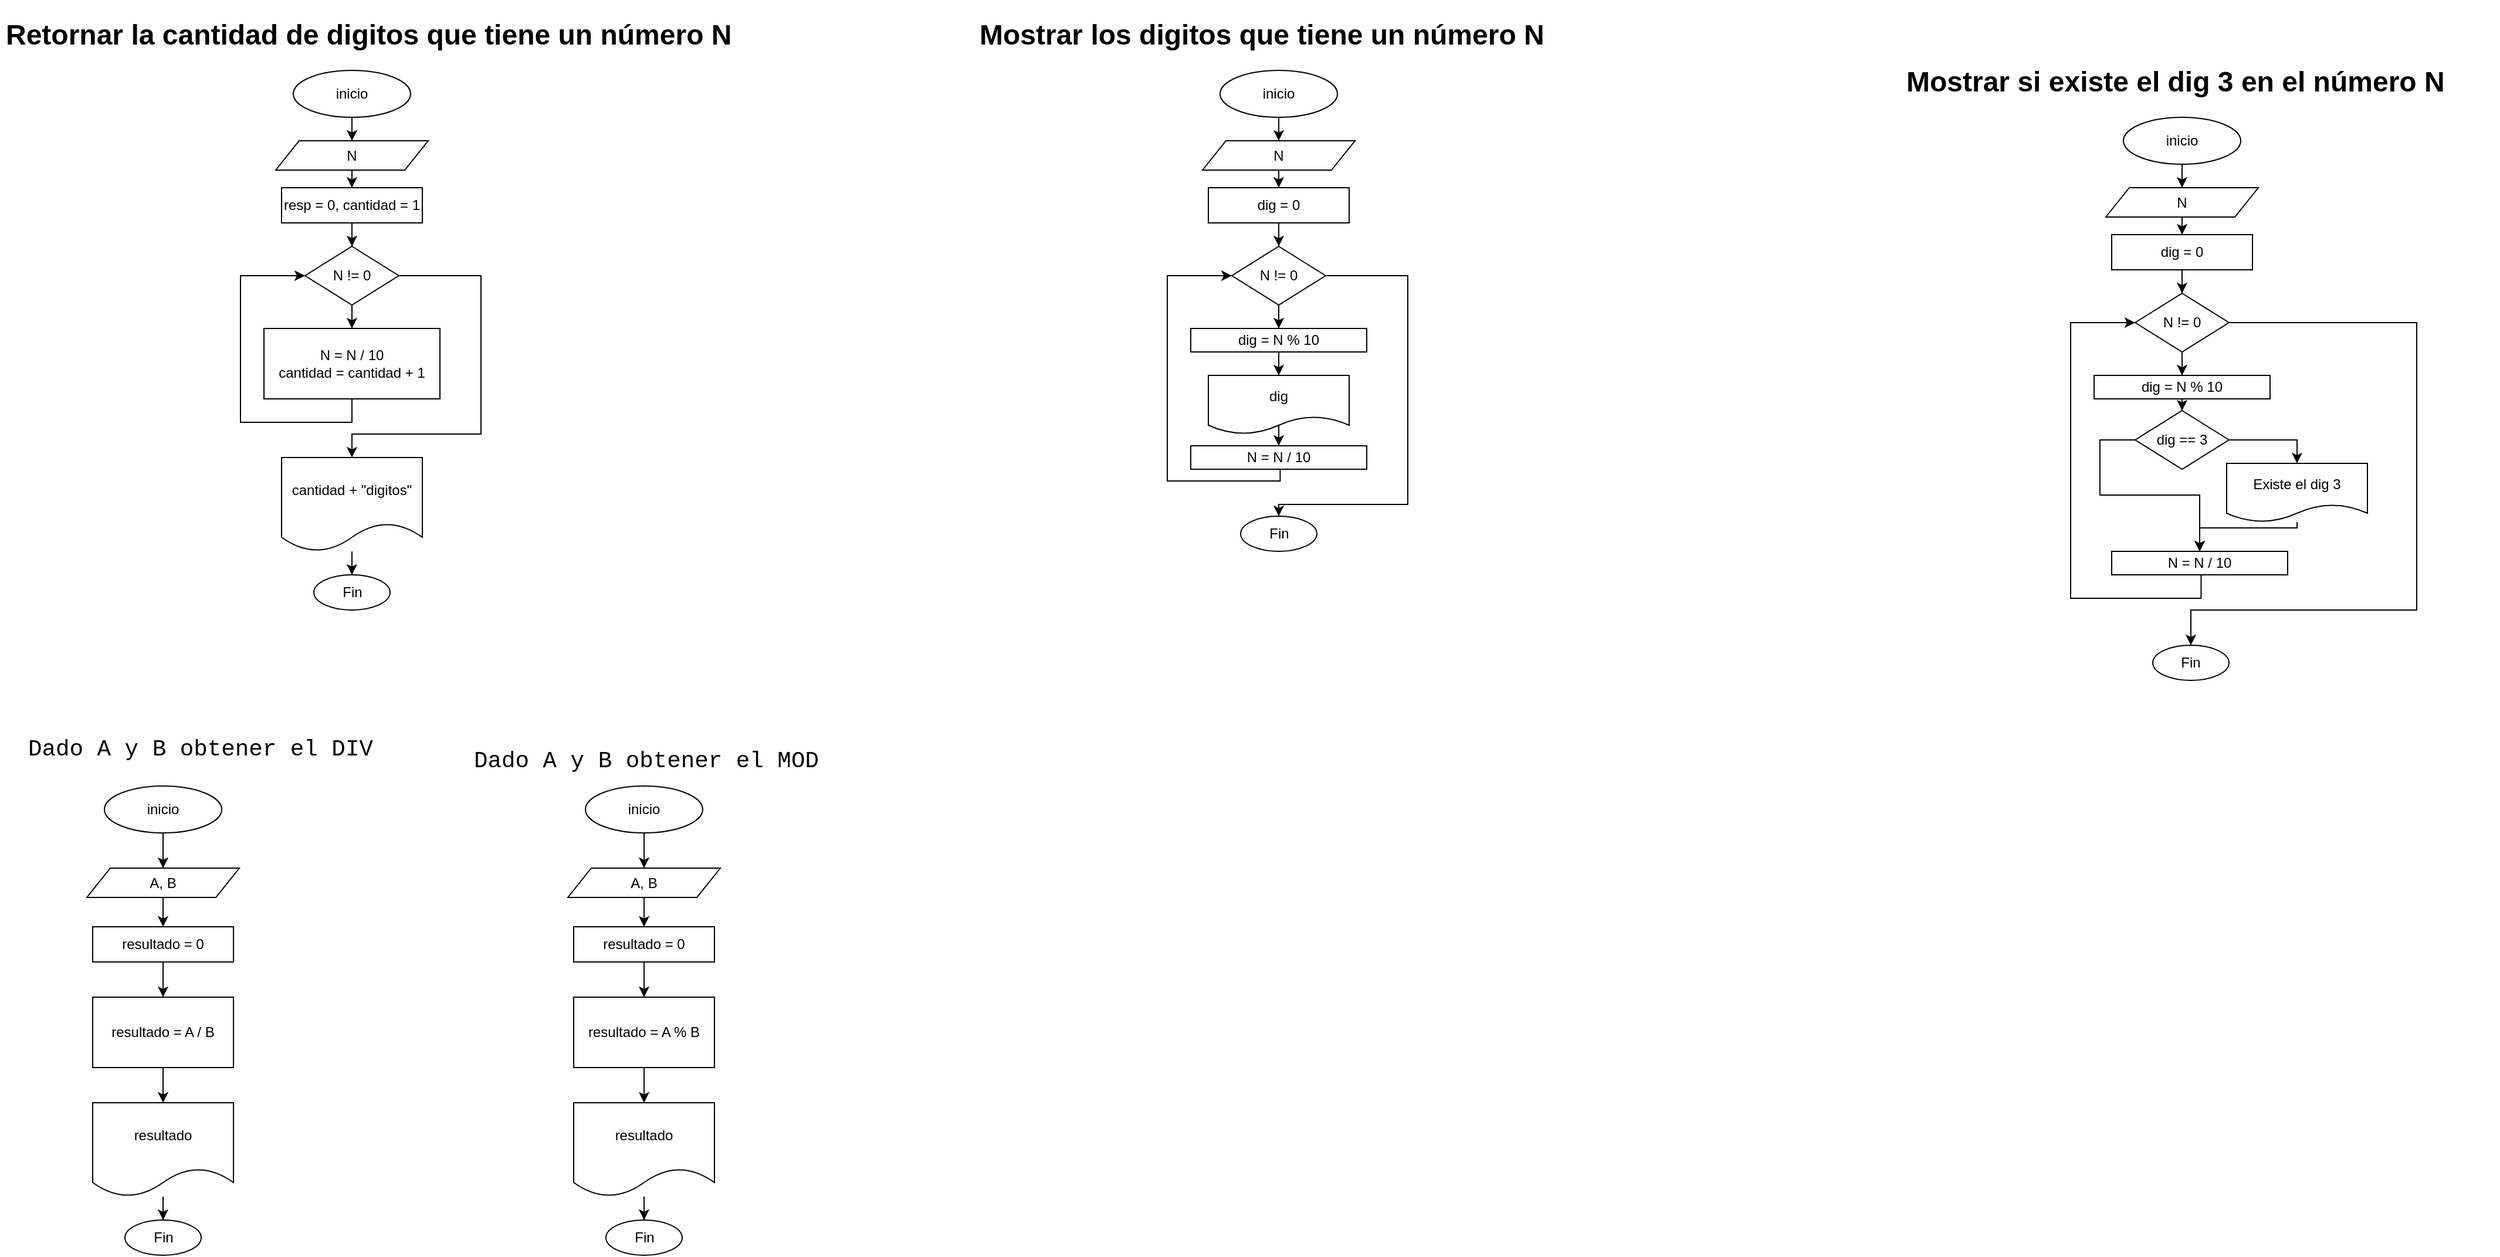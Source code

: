<mxfile version="21.2.8" type="device">
  <diagram id="C5RBs43oDa-KdzZeNtuy" name="Page-1">
    <mxGraphModel dx="741" dy="507" grid="1" gridSize="10" guides="1" tooltips="1" connect="1" arrows="1" fold="1" page="1" pageScale="1" pageWidth="827" pageHeight="1169" math="0" shadow="0">
      <root>
        <mxCell id="WIyWlLk6GJQsqaUBKTNV-0" />
        <mxCell id="WIyWlLk6GJQsqaUBKTNV-1" parent="WIyWlLk6GJQsqaUBKTNV-0" />
        <mxCell id="mmg1BIXBUhttBEBEEIAe-1" value="&lt;h1&gt;Retornar la cantidad de digitos que tiene un número N&lt;/h1&gt;" style="text;html=1;strokeColor=none;fillColor=none;spacing=5;spacingTop=-20;whiteSpace=wrap;overflow=hidden;rounded=0;" vertex="1" parent="WIyWlLk6GJQsqaUBKTNV-1">
          <mxGeometry x="50" y="30" width="650" height="50" as="geometry" />
        </mxCell>
        <mxCell id="mmg1BIXBUhttBEBEEIAe-2" value="&lt;h1&gt;&lt;div style=&quot;background-color: rgb(255, 255, 255); font-family: Consolas, &amp;quot;Courier New&amp;quot;, monospace; font-weight: normal; font-size: 19.6px; line-height: 26px;&quot;&gt;Dado A y B obtener el DIV&lt;/div&gt;&lt;/h1&gt;" style="text;html=1;strokeColor=none;fillColor=none;spacing=5;spacingTop=-20;whiteSpace=wrap;overflow=hidden;rounded=0;" vertex="1" parent="WIyWlLk6GJQsqaUBKTNV-1">
          <mxGeometry x="69" y="640" width="310" height="40" as="geometry" />
        </mxCell>
        <mxCell id="mmg1BIXBUhttBEBEEIAe-3" value="&lt;h1&gt;&lt;div style=&quot;background-color: rgb(255, 255, 255); font-family: Consolas, &amp;quot;Courier New&amp;quot;, monospace; font-weight: normal; font-size: 19.6px; line-height: 26px;&quot;&gt;Dado A y B obtener el MOD&lt;/div&gt;&lt;/h1&gt;" style="text;html=1;strokeColor=none;fillColor=none;spacing=5;spacingTop=-20;whiteSpace=wrap;overflow=hidden;rounded=0;" vertex="1" parent="WIyWlLk6GJQsqaUBKTNV-1">
          <mxGeometry x="449" y="650" width="310" height="40" as="geometry" />
        </mxCell>
        <mxCell id="mmg1BIXBUhttBEBEEIAe-9" style="edgeStyle=orthogonalEdgeStyle;rounded=0;orthogonalLoop=1;jettySize=auto;html=1;entryX=0.5;entryY=0;entryDx=0;entryDy=0;" edge="1" parent="WIyWlLk6GJQsqaUBKTNV-1" source="mmg1BIXBUhttBEBEEIAe-4" target="mmg1BIXBUhttBEBEEIAe-6">
          <mxGeometry relative="1" as="geometry" />
        </mxCell>
        <mxCell id="mmg1BIXBUhttBEBEEIAe-4" value="inicio" style="ellipse;whiteSpace=wrap;html=1;" vertex="1" parent="WIyWlLk6GJQsqaUBKTNV-1">
          <mxGeometry x="139" y="690" width="100" height="40" as="geometry" />
        </mxCell>
        <mxCell id="mmg1BIXBUhttBEBEEIAe-10" style="edgeStyle=orthogonalEdgeStyle;rounded=0;orthogonalLoop=1;jettySize=auto;html=1;" edge="1" parent="WIyWlLk6GJQsqaUBKTNV-1" source="mmg1BIXBUhttBEBEEIAe-5" target="mmg1BIXBUhttBEBEEIAe-7">
          <mxGeometry relative="1" as="geometry" />
        </mxCell>
        <mxCell id="mmg1BIXBUhttBEBEEIAe-5" value="inicio" style="ellipse;whiteSpace=wrap;html=1;" vertex="1" parent="WIyWlLk6GJQsqaUBKTNV-1">
          <mxGeometry x="549" y="690" width="100" height="40" as="geometry" />
        </mxCell>
        <mxCell id="mmg1BIXBUhttBEBEEIAe-14" style="edgeStyle=orthogonalEdgeStyle;rounded=0;orthogonalLoop=1;jettySize=auto;html=1;" edge="1" parent="WIyWlLk6GJQsqaUBKTNV-1" source="mmg1BIXBUhttBEBEEIAe-6" target="mmg1BIXBUhttBEBEEIAe-11">
          <mxGeometry relative="1" as="geometry" />
        </mxCell>
        <mxCell id="mmg1BIXBUhttBEBEEIAe-6" value="A, B" style="shape=parallelogram;perimeter=parallelogramPerimeter;whiteSpace=wrap;html=1;fixedSize=1;" vertex="1" parent="WIyWlLk6GJQsqaUBKTNV-1">
          <mxGeometry x="124" y="760" width="130" height="25" as="geometry" />
        </mxCell>
        <mxCell id="mmg1BIXBUhttBEBEEIAe-20" style="edgeStyle=orthogonalEdgeStyle;rounded=0;orthogonalLoop=1;jettySize=auto;html=1;" edge="1" parent="WIyWlLk6GJQsqaUBKTNV-1" source="mmg1BIXBUhttBEBEEIAe-7" target="mmg1BIXBUhttBEBEEIAe-12">
          <mxGeometry relative="1" as="geometry" />
        </mxCell>
        <mxCell id="mmg1BIXBUhttBEBEEIAe-7" value="A, B" style="shape=parallelogram;perimeter=parallelogramPerimeter;whiteSpace=wrap;html=1;fixedSize=1;" vertex="1" parent="WIyWlLk6GJQsqaUBKTNV-1">
          <mxGeometry x="534" y="760" width="130" height="25" as="geometry" />
        </mxCell>
        <mxCell id="mmg1BIXBUhttBEBEEIAe-15" style="edgeStyle=orthogonalEdgeStyle;rounded=0;orthogonalLoop=1;jettySize=auto;html=1;entryX=0.5;entryY=0;entryDx=0;entryDy=0;" edge="1" parent="WIyWlLk6GJQsqaUBKTNV-1" source="mmg1BIXBUhttBEBEEIAe-11" target="mmg1BIXBUhttBEBEEIAe-13">
          <mxGeometry relative="1" as="geometry" />
        </mxCell>
        <mxCell id="mmg1BIXBUhttBEBEEIAe-11" value="resultado = 0" style="rounded=0;whiteSpace=wrap;html=1;" vertex="1" parent="WIyWlLk6GJQsqaUBKTNV-1">
          <mxGeometry x="129" y="810" width="120" height="30" as="geometry" />
        </mxCell>
        <mxCell id="mmg1BIXBUhttBEBEEIAe-22" style="edgeStyle=orthogonalEdgeStyle;rounded=0;orthogonalLoop=1;jettySize=auto;html=1;entryX=0.5;entryY=0;entryDx=0;entryDy=0;" edge="1" parent="WIyWlLk6GJQsqaUBKTNV-1" source="mmg1BIXBUhttBEBEEIAe-12" target="mmg1BIXBUhttBEBEEIAe-18">
          <mxGeometry relative="1" as="geometry" />
        </mxCell>
        <mxCell id="mmg1BIXBUhttBEBEEIAe-12" value="resultado = 0" style="rounded=0;whiteSpace=wrap;html=1;" vertex="1" parent="WIyWlLk6GJQsqaUBKTNV-1">
          <mxGeometry x="539" y="810" width="120" height="30" as="geometry" />
        </mxCell>
        <mxCell id="mmg1BIXBUhttBEBEEIAe-17" style="edgeStyle=orthogonalEdgeStyle;rounded=0;orthogonalLoop=1;jettySize=auto;html=1;entryX=0.5;entryY=0;entryDx=0;entryDy=0;" edge="1" parent="WIyWlLk6GJQsqaUBKTNV-1" source="mmg1BIXBUhttBEBEEIAe-13" target="mmg1BIXBUhttBEBEEIAe-16">
          <mxGeometry relative="1" as="geometry" />
        </mxCell>
        <mxCell id="mmg1BIXBUhttBEBEEIAe-13" value="resultado = A / B" style="rounded=0;whiteSpace=wrap;html=1;" vertex="1" parent="WIyWlLk6GJQsqaUBKTNV-1">
          <mxGeometry x="129" y="870" width="120" height="60" as="geometry" />
        </mxCell>
        <mxCell id="mmg1BIXBUhttBEBEEIAe-25" style="edgeStyle=orthogonalEdgeStyle;rounded=0;orthogonalLoop=1;jettySize=auto;html=1;" edge="1" parent="WIyWlLk6GJQsqaUBKTNV-1" source="mmg1BIXBUhttBEBEEIAe-16" target="mmg1BIXBUhttBEBEEIAe-23">
          <mxGeometry relative="1" as="geometry" />
        </mxCell>
        <mxCell id="mmg1BIXBUhttBEBEEIAe-16" value="resultado" style="shape=document;whiteSpace=wrap;html=1;boundedLbl=1;" vertex="1" parent="WIyWlLk6GJQsqaUBKTNV-1">
          <mxGeometry x="129" y="960" width="120" height="80" as="geometry" />
        </mxCell>
        <mxCell id="mmg1BIXBUhttBEBEEIAe-21" style="edgeStyle=orthogonalEdgeStyle;rounded=0;orthogonalLoop=1;jettySize=auto;html=1;entryX=0.5;entryY=0;entryDx=0;entryDy=0;" edge="1" parent="WIyWlLk6GJQsqaUBKTNV-1" source="mmg1BIXBUhttBEBEEIAe-18" target="mmg1BIXBUhttBEBEEIAe-19">
          <mxGeometry relative="1" as="geometry" />
        </mxCell>
        <mxCell id="mmg1BIXBUhttBEBEEIAe-18" value="resultado = A % B" style="rounded=0;whiteSpace=wrap;html=1;" vertex="1" parent="WIyWlLk6GJQsqaUBKTNV-1">
          <mxGeometry x="539" y="870" width="120" height="60" as="geometry" />
        </mxCell>
        <mxCell id="mmg1BIXBUhttBEBEEIAe-26" style="edgeStyle=orthogonalEdgeStyle;rounded=0;orthogonalLoop=1;jettySize=auto;html=1;" edge="1" parent="WIyWlLk6GJQsqaUBKTNV-1" source="mmg1BIXBUhttBEBEEIAe-19" target="mmg1BIXBUhttBEBEEIAe-24">
          <mxGeometry relative="1" as="geometry" />
        </mxCell>
        <mxCell id="mmg1BIXBUhttBEBEEIAe-19" value="resultado" style="shape=document;whiteSpace=wrap;html=1;boundedLbl=1;" vertex="1" parent="WIyWlLk6GJQsqaUBKTNV-1">
          <mxGeometry x="539" y="960" width="120" height="80" as="geometry" />
        </mxCell>
        <mxCell id="mmg1BIXBUhttBEBEEIAe-23" value="Fin" style="ellipse;whiteSpace=wrap;html=1;" vertex="1" parent="WIyWlLk6GJQsqaUBKTNV-1">
          <mxGeometry x="156.5" y="1060" width="65" height="30" as="geometry" />
        </mxCell>
        <mxCell id="mmg1BIXBUhttBEBEEIAe-24" value="Fin" style="ellipse;whiteSpace=wrap;html=1;" vertex="1" parent="WIyWlLk6GJQsqaUBKTNV-1">
          <mxGeometry x="566.5" y="1060" width="65" height="30" as="geometry" />
        </mxCell>
        <mxCell id="mmg1BIXBUhttBEBEEIAe-31" style="edgeStyle=orthogonalEdgeStyle;rounded=0;orthogonalLoop=1;jettySize=auto;html=1;entryX=0.5;entryY=0;entryDx=0;entryDy=0;" edge="1" parent="WIyWlLk6GJQsqaUBKTNV-1" source="mmg1BIXBUhttBEBEEIAe-28" target="mmg1BIXBUhttBEBEEIAe-29">
          <mxGeometry relative="1" as="geometry" />
        </mxCell>
        <mxCell id="mmg1BIXBUhttBEBEEIAe-28" value="inicio" style="ellipse;whiteSpace=wrap;html=1;" vertex="1" parent="WIyWlLk6GJQsqaUBKTNV-1">
          <mxGeometry x="300" y="80" width="100" height="40" as="geometry" />
        </mxCell>
        <mxCell id="mmg1BIXBUhttBEBEEIAe-32" style="edgeStyle=orthogonalEdgeStyle;rounded=0;orthogonalLoop=1;jettySize=auto;html=1;entryX=0.5;entryY=0;entryDx=0;entryDy=0;" edge="1" parent="WIyWlLk6GJQsqaUBKTNV-1" source="mmg1BIXBUhttBEBEEIAe-29" target="mmg1BIXBUhttBEBEEIAe-30">
          <mxGeometry relative="1" as="geometry" />
        </mxCell>
        <mxCell id="mmg1BIXBUhttBEBEEIAe-29" value="N" style="shape=parallelogram;perimeter=parallelogramPerimeter;whiteSpace=wrap;html=1;fixedSize=1;" vertex="1" parent="WIyWlLk6GJQsqaUBKTNV-1">
          <mxGeometry x="285" y="140" width="130" height="25" as="geometry" />
        </mxCell>
        <mxCell id="mmg1BIXBUhttBEBEEIAe-34" style="edgeStyle=orthogonalEdgeStyle;rounded=0;orthogonalLoop=1;jettySize=auto;html=1;entryX=0.5;entryY=0;entryDx=0;entryDy=0;" edge="1" parent="WIyWlLk6GJQsqaUBKTNV-1" source="mmg1BIXBUhttBEBEEIAe-30" target="mmg1BIXBUhttBEBEEIAe-33">
          <mxGeometry relative="1" as="geometry" />
        </mxCell>
        <mxCell id="mmg1BIXBUhttBEBEEIAe-30" value="resp = 0, cantidad = 1" style="rounded=0;whiteSpace=wrap;html=1;" vertex="1" parent="WIyWlLk6GJQsqaUBKTNV-1">
          <mxGeometry x="290" y="180" width="120" height="30" as="geometry" />
        </mxCell>
        <mxCell id="mmg1BIXBUhttBEBEEIAe-36" style="edgeStyle=orthogonalEdgeStyle;rounded=0;orthogonalLoop=1;jettySize=auto;html=1;entryX=0.5;entryY=0;entryDx=0;entryDy=0;" edge="1" parent="WIyWlLk6GJQsqaUBKTNV-1" source="mmg1BIXBUhttBEBEEIAe-33" target="mmg1BIXBUhttBEBEEIAe-35">
          <mxGeometry relative="1" as="geometry" />
        </mxCell>
        <mxCell id="mmg1BIXBUhttBEBEEIAe-38" style="edgeStyle=orthogonalEdgeStyle;rounded=0;orthogonalLoop=1;jettySize=auto;html=1;entryX=0.5;entryY=0;entryDx=0;entryDy=0;" edge="1" parent="WIyWlLk6GJQsqaUBKTNV-1" source="mmg1BIXBUhttBEBEEIAe-33" target="mmg1BIXBUhttBEBEEIAe-39">
          <mxGeometry relative="1" as="geometry">
            <mxPoint x="350" y="420" as="targetPoint" />
            <Array as="points">
              <mxPoint x="460" y="255" />
              <mxPoint x="460" y="390" />
              <mxPoint x="350" y="390" />
            </Array>
          </mxGeometry>
        </mxCell>
        <mxCell id="mmg1BIXBUhttBEBEEIAe-33" value="N != 0" style="rhombus;whiteSpace=wrap;html=1;" vertex="1" parent="WIyWlLk6GJQsqaUBKTNV-1">
          <mxGeometry x="310" y="230" width="80" height="50" as="geometry" />
        </mxCell>
        <mxCell id="mmg1BIXBUhttBEBEEIAe-37" style="edgeStyle=orthogonalEdgeStyle;rounded=0;orthogonalLoop=1;jettySize=auto;html=1;entryX=0;entryY=0.5;entryDx=0;entryDy=0;" edge="1" parent="WIyWlLk6GJQsqaUBKTNV-1" source="mmg1BIXBUhttBEBEEIAe-35" target="mmg1BIXBUhttBEBEEIAe-33">
          <mxGeometry relative="1" as="geometry">
            <Array as="points">
              <mxPoint x="350" y="380" />
              <mxPoint x="255" y="380" />
              <mxPoint x="255" y="255" />
            </Array>
          </mxGeometry>
        </mxCell>
        <mxCell id="mmg1BIXBUhttBEBEEIAe-35" value="N = N / 10&lt;br&gt;cantidad = cantidad + 1" style="rounded=0;whiteSpace=wrap;html=1;" vertex="1" parent="WIyWlLk6GJQsqaUBKTNV-1">
          <mxGeometry x="275" y="300" width="150" height="60" as="geometry" />
        </mxCell>
        <mxCell id="mmg1BIXBUhttBEBEEIAe-41" style="edgeStyle=orthogonalEdgeStyle;rounded=0;orthogonalLoop=1;jettySize=auto;html=1;" edge="1" parent="WIyWlLk6GJQsqaUBKTNV-1" source="mmg1BIXBUhttBEBEEIAe-39" target="mmg1BIXBUhttBEBEEIAe-40">
          <mxGeometry relative="1" as="geometry" />
        </mxCell>
        <mxCell id="mmg1BIXBUhttBEBEEIAe-39" value="cantidad + &quot;digitos&quot;" style="shape=document;whiteSpace=wrap;html=1;boundedLbl=1;" vertex="1" parent="WIyWlLk6GJQsqaUBKTNV-1">
          <mxGeometry x="290" y="410" width="120" height="80" as="geometry" />
        </mxCell>
        <mxCell id="mmg1BIXBUhttBEBEEIAe-40" value="Fin" style="ellipse;whiteSpace=wrap;html=1;" vertex="1" parent="WIyWlLk6GJQsqaUBKTNV-1">
          <mxGeometry x="317.5" y="510" width="65" height="30" as="geometry" />
        </mxCell>
        <mxCell id="mmg1BIXBUhttBEBEEIAe-42" value="&lt;h1&gt;Mostrar los digitos que tiene un número N&lt;/h1&gt;" style="text;html=1;strokeColor=none;fillColor=none;spacing=5;spacingTop=-20;whiteSpace=wrap;overflow=hidden;rounded=0;" vertex="1" parent="WIyWlLk6GJQsqaUBKTNV-1">
          <mxGeometry x="880" y="30" width="510" height="50" as="geometry" />
        </mxCell>
        <mxCell id="mmg1BIXBUhttBEBEEIAe-43" style="edgeStyle=orthogonalEdgeStyle;rounded=0;orthogonalLoop=1;jettySize=auto;html=1;entryX=0.5;entryY=0;entryDx=0;entryDy=0;" edge="1" parent="WIyWlLk6GJQsqaUBKTNV-1" source="mmg1BIXBUhttBEBEEIAe-44" target="mmg1BIXBUhttBEBEEIAe-46">
          <mxGeometry relative="1" as="geometry" />
        </mxCell>
        <mxCell id="mmg1BIXBUhttBEBEEIAe-44" value="inicio" style="ellipse;whiteSpace=wrap;html=1;" vertex="1" parent="WIyWlLk6GJQsqaUBKTNV-1">
          <mxGeometry x="1090" y="80" width="100" height="40" as="geometry" />
        </mxCell>
        <mxCell id="mmg1BIXBUhttBEBEEIAe-45" style="edgeStyle=orthogonalEdgeStyle;rounded=0;orthogonalLoop=1;jettySize=auto;html=1;entryX=0.5;entryY=0;entryDx=0;entryDy=0;" edge="1" parent="WIyWlLk6GJQsqaUBKTNV-1" source="mmg1BIXBUhttBEBEEIAe-46" target="mmg1BIXBUhttBEBEEIAe-48">
          <mxGeometry relative="1" as="geometry" />
        </mxCell>
        <mxCell id="mmg1BIXBUhttBEBEEIAe-46" value="N" style="shape=parallelogram;perimeter=parallelogramPerimeter;whiteSpace=wrap;html=1;fixedSize=1;" vertex="1" parent="WIyWlLk6GJQsqaUBKTNV-1">
          <mxGeometry x="1075" y="140" width="130" height="25" as="geometry" />
        </mxCell>
        <mxCell id="mmg1BIXBUhttBEBEEIAe-47" style="edgeStyle=orthogonalEdgeStyle;rounded=0;orthogonalLoop=1;jettySize=auto;html=1;entryX=0.5;entryY=0;entryDx=0;entryDy=0;" edge="1" parent="WIyWlLk6GJQsqaUBKTNV-1" source="mmg1BIXBUhttBEBEEIAe-48" target="mmg1BIXBUhttBEBEEIAe-51">
          <mxGeometry relative="1" as="geometry" />
        </mxCell>
        <mxCell id="mmg1BIXBUhttBEBEEIAe-48" value="dig = 0" style="rounded=0;whiteSpace=wrap;html=1;" vertex="1" parent="WIyWlLk6GJQsqaUBKTNV-1">
          <mxGeometry x="1080" y="180" width="120" height="30" as="geometry" />
        </mxCell>
        <mxCell id="mmg1BIXBUhttBEBEEIAe-49" style="edgeStyle=orthogonalEdgeStyle;rounded=0;orthogonalLoop=1;jettySize=auto;html=1;entryX=0.5;entryY=0;entryDx=0;entryDy=0;" edge="1" parent="WIyWlLk6GJQsqaUBKTNV-1" source="mmg1BIXBUhttBEBEEIAe-51" target="mmg1BIXBUhttBEBEEIAe-53">
          <mxGeometry relative="1" as="geometry" />
        </mxCell>
        <mxCell id="mmg1BIXBUhttBEBEEIAe-50" style="edgeStyle=orthogonalEdgeStyle;rounded=0;orthogonalLoop=1;jettySize=auto;html=1;entryX=0.5;entryY=0;entryDx=0;entryDy=0;exitX=1;exitY=0.5;exitDx=0;exitDy=0;" edge="1" parent="WIyWlLk6GJQsqaUBKTNV-1" source="mmg1BIXBUhttBEBEEIAe-51" target="mmg1BIXBUhttBEBEEIAe-56">
          <mxGeometry relative="1" as="geometry">
            <mxPoint x="1140" y="420" as="targetPoint" />
            <Array as="points">
              <mxPoint x="1250" y="255" />
              <mxPoint x="1250" y="450" />
              <mxPoint x="1140" y="450" />
              <mxPoint x="1140" y="460" />
            </Array>
          </mxGeometry>
        </mxCell>
        <mxCell id="mmg1BIXBUhttBEBEEIAe-51" value="N != 0" style="rhombus;whiteSpace=wrap;html=1;" vertex="1" parent="WIyWlLk6GJQsqaUBKTNV-1">
          <mxGeometry x="1100" y="230" width="80" height="50" as="geometry" />
        </mxCell>
        <mxCell id="mmg1BIXBUhttBEBEEIAe-52" style="edgeStyle=orthogonalEdgeStyle;rounded=0;orthogonalLoop=1;jettySize=auto;html=1;entryX=0;entryY=0.5;entryDx=0;entryDy=0;exitX=0.508;exitY=0.835;exitDx=0;exitDy=0;exitPerimeter=0;" edge="1" parent="WIyWlLk6GJQsqaUBKTNV-1" source="mmg1BIXBUhttBEBEEIAe-59" target="mmg1BIXBUhttBEBEEIAe-51">
          <mxGeometry relative="1" as="geometry">
            <Array as="points">
              <mxPoint x="1141" y="430" />
              <mxPoint x="1045" y="430" />
              <mxPoint x="1045" y="255" />
            </Array>
          </mxGeometry>
        </mxCell>
        <mxCell id="mmg1BIXBUhttBEBEEIAe-58" style="edgeStyle=orthogonalEdgeStyle;rounded=0;orthogonalLoop=1;jettySize=auto;html=1;entryX=0.5;entryY=0;entryDx=0;entryDy=0;" edge="1" parent="WIyWlLk6GJQsqaUBKTNV-1" source="mmg1BIXBUhttBEBEEIAe-53" target="mmg1BIXBUhttBEBEEIAe-55">
          <mxGeometry relative="1" as="geometry" />
        </mxCell>
        <mxCell id="mmg1BIXBUhttBEBEEIAe-53" value="dig = N % 10" style="rounded=0;whiteSpace=wrap;html=1;" vertex="1" parent="WIyWlLk6GJQsqaUBKTNV-1">
          <mxGeometry x="1065" y="300" width="150" height="20" as="geometry" />
        </mxCell>
        <mxCell id="mmg1BIXBUhttBEBEEIAe-56" value="Fin" style="ellipse;whiteSpace=wrap;html=1;" vertex="1" parent="WIyWlLk6GJQsqaUBKTNV-1">
          <mxGeometry x="1107.5" y="460" width="65" height="30" as="geometry" />
        </mxCell>
        <mxCell id="mmg1BIXBUhttBEBEEIAe-61" style="edgeStyle=orthogonalEdgeStyle;rounded=0;orthogonalLoop=1;jettySize=auto;html=1;" edge="1" parent="WIyWlLk6GJQsqaUBKTNV-1" source="mmg1BIXBUhttBEBEEIAe-55" target="mmg1BIXBUhttBEBEEIAe-59">
          <mxGeometry relative="1" as="geometry" />
        </mxCell>
        <mxCell id="mmg1BIXBUhttBEBEEIAe-55" value="dig" style="shape=document;whiteSpace=wrap;html=1;boundedLbl=1;" vertex="1" parent="WIyWlLk6GJQsqaUBKTNV-1">
          <mxGeometry x="1080" y="340" width="120" height="50" as="geometry" />
        </mxCell>
        <mxCell id="mmg1BIXBUhttBEBEEIAe-59" value="N = N / 10" style="rounded=0;whiteSpace=wrap;html=1;" vertex="1" parent="WIyWlLk6GJQsqaUBKTNV-1">
          <mxGeometry x="1065" y="400" width="150" height="20" as="geometry" />
        </mxCell>
        <mxCell id="mmg1BIXBUhttBEBEEIAe-62" value="&lt;h1&gt;Mostrar si existe el dig 3 en el número N&lt;/h1&gt;" style="text;html=1;strokeColor=none;fillColor=none;spacing=5;spacingTop=-20;whiteSpace=wrap;overflow=hidden;rounded=0;" vertex="1" parent="WIyWlLk6GJQsqaUBKTNV-1">
          <mxGeometry x="1670" y="70" width="510" height="50" as="geometry" />
        </mxCell>
        <mxCell id="mmg1BIXBUhttBEBEEIAe-63" style="edgeStyle=orthogonalEdgeStyle;rounded=0;orthogonalLoop=1;jettySize=auto;html=1;entryX=0.5;entryY=0;entryDx=0;entryDy=0;" edge="1" parent="WIyWlLk6GJQsqaUBKTNV-1" source="mmg1BIXBUhttBEBEEIAe-64" target="mmg1BIXBUhttBEBEEIAe-66">
          <mxGeometry relative="1" as="geometry" />
        </mxCell>
        <mxCell id="mmg1BIXBUhttBEBEEIAe-64" value="inicio" style="ellipse;whiteSpace=wrap;html=1;" vertex="1" parent="WIyWlLk6GJQsqaUBKTNV-1">
          <mxGeometry x="1860" y="120" width="100" height="40" as="geometry" />
        </mxCell>
        <mxCell id="mmg1BIXBUhttBEBEEIAe-65" style="edgeStyle=orthogonalEdgeStyle;rounded=0;orthogonalLoop=1;jettySize=auto;html=1;entryX=0.5;entryY=0;entryDx=0;entryDy=0;" edge="1" parent="WIyWlLk6GJQsqaUBKTNV-1" source="mmg1BIXBUhttBEBEEIAe-66" target="mmg1BIXBUhttBEBEEIAe-68">
          <mxGeometry relative="1" as="geometry" />
        </mxCell>
        <mxCell id="mmg1BIXBUhttBEBEEIAe-66" value="N" style="shape=parallelogram;perimeter=parallelogramPerimeter;whiteSpace=wrap;html=1;fixedSize=1;" vertex="1" parent="WIyWlLk6GJQsqaUBKTNV-1">
          <mxGeometry x="1845" y="180" width="130" height="25" as="geometry" />
        </mxCell>
        <mxCell id="mmg1BIXBUhttBEBEEIAe-67" style="edgeStyle=orthogonalEdgeStyle;rounded=0;orthogonalLoop=1;jettySize=auto;html=1;entryX=0.5;entryY=0;entryDx=0;entryDy=0;" edge="1" parent="WIyWlLk6GJQsqaUBKTNV-1" source="mmg1BIXBUhttBEBEEIAe-68" target="mmg1BIXBUhttBEBEEIAe-71">
          <mxGeometry relative="1" as="geometry" />
        </mxCell>
        <mxCell id="mmg1BIXBUhttBEBEEIAe-68" value="dig = 0" style="rounded=0;whiteSpace=wrap;html=1;" vertex="1" parent="WIyWlLk6GJQsqaUBKTNV-1">
          <mxGeometry x="1850" y="220" width="120" height="30" as="geometry" />
        </mxCell>
        <mxCell id="mmg1BIXBUhttBEBEEIAe-69" style="edgeStyle=orthogonalEdgeStyle;rounded=0;orthogonalLoop=1;jettySize=auto;html=1;entryX=0.5;entryY=0;entryDx=0;entryDy=0;" edge="1" parent="WIyWlLk6GJQsqaUBKTNV-1" source="mmg1BIXBUhttBEBEEIAe-71" target="mmg1BIXBUhttBEBEEIAe-74">
          <mxGeometry relative="1" as="geometry" />
        </mxCell>
        <mxCell id="mmg1BIXBUhttBEBEEIAe-70" style="edgeStyle=orthogonalEdgeStyle;rounded=0;orthogonalLoop=1;jettySize=auto;html=1;entryX=0.5;entryY=0;entryDx=0;entryDy=0;exitX=1;exitY=0.5;exitDx=0;exitDy=0;" edge="1" parent="WIyWlLk6GJQsqaUBKTNV-1" source="mmg1BIXBUhttBEBEEIAe-71" target="mmg1BIXBUhttBEBEEIAe-75">
          <mxGeometry relative="1" as="geometry">
            <mxPoint x="1910" y="460" as="targetPoint" />
            <Array as="points">
              <mxPoint x="2110" y="295" />
              <mxPoint x="2110" y="540" />
              <mxPoint x="1918" y="540" />
            </Array>
          </mxGeometry>
        </mxCell>
        <mxCell id="mmg1BIXBUhttBEBEEIAe-71" value="N != 0" style="rhombus;whiteSpace=wrap;html=1;" vertex="1" parent="WIyWlLk6GJQsqaUBKTNV-1">
          <mxGeometry x="1870" y="270" width="80" height="50" as="geometry" />
        </mxCell>
        <mxCell id="mmg1BIXBUhttBEBEEIAe-72" style="edgeStyle=orthogonalEdgeStyle;rounded=0;orthogonalLoop=1;jettySize=auto;html=1;entryX=0;entryY=0.5;entryDx=0;entryDy=0;exitX=0.508;exitY=0.835;exitDx=0;exitDy=0;exitPerimeter=0;" edge="1" parent="WIyWlLk6GJQsqaUBKTNV-1" source="mmg1BIXBUhttBEBEEIAe-78" target="mmg1BIXBUhttBEBEEIAe-71">
          <mxGeometry relative="1" as="geometry">
            <Array as="points">
              <mxPoint x="1926" y="530" />
              <mxPoint x="1815" y="530" />
              <mxPoint x="1815" y="295" />
            </Array>
          </mxGeometry>
        </mxCell>
        <mxCell id="mmg1BIXBUhttBEBEEIAe-83" style="edgeStyle=orthogonalEdgeStyle;rounded=0;orthogonalLoop=1;jettySize=auto;html=1;" edge="1" parent="WIyWlLk6GJQsqaUBKTNV-1" source="mmg1BIXBUhttBEBEEIAe-74" target="mmg1BIXBUhttBEBEEIAe-79">
          <mxGeometry relative="1" as="geometry" />
        </mxCell>
        <mxCell id="mmg1BIXBUhttBEBEEIAe-74" value="dig = N % 10" style="rounded=0;whiteSpace=wrap;html=1;" vertex="1" parent="WIyWlLk6GJQsqaUBKTNV-1">
          <mxGeometry x="1835" y="340" width="150" height="20" as="geometry" />
        </mxCell>
        <mxCell id="mmg1BIXBUhttBEBEEIAe-75" value="Fin" style="ellipse;whiteSpace=wrap;html=1;" vertex="1" parent="WIyWlLk6GJQsqaUBKTNV-1">
          <mxGeometry x="1885" y="570" width="65" height="30" as="geometry" />
        </mxCell>
        <mxCell id="mmg1BIXBUhttBEBEEIAe-82" style="edgeStyle=orthogonalEdgeStyle;rounded=0;orthogonalLoop=1;jettySize=auto;html=1;entryX=0.5;entryY=0;entryDx=0;entryDy=0;" edge="1" parent="WIyWlLk6GJQsqaUBKTNV-1" source="mmg1BIXBUhttBEBEEIAe-77" target="mmg1BIXBUhttBEBEEIAe-78">
          <mxGeometry relative="1" as="geometry">
            <Array as="points">
              <mxPoint x="2008" y="470" />
              <mxPoint x="1925" y="470" />
            </Array>
          </mxGeometry>
        </mxCell>
        <mxCell id="mmg1BIXBUhttBEBEEIAe-77" value="Existe el dig 3" style="shape=document;whiteSpace=wrap;html=1;boundedLbl=1;" vertex="1" parent="WIyWlLk6GJQsqaUBKTNV-1">
          <mxGeometry x="1948" y="415" width="120" height="50" as="geometry" />
        </mxCell>
        <mxCell id="mmg1BIXBUhttBEBEEIAe-78" value="N = N / 10" style="rounded=0;whiteSpace=wrap;html=1;" vertex="1" parent="WIyWlLk6GJQsqaUBKTNV-1">
          <mxGeometry x="1850" y="490" width="150" height="20" as="geometry" />
        </mxCell>
        <mxCell id="mmg1BIXBUhttBEBEEIAe-80" style="edgeStyle=orthogonalEdgeStyle;rounded=0;orthogonalLoop=1;jettySize=auto;html=1;entryX=0.5;entryY=0;entryDx=0;entryDy=0;" edge="1" parent="WIyWlLk6GJQsqaUBKTNV-1" source="mmg1BIXBUhttBEBEEIAe-79" target="mmg1BIXBUhttBEBEEIAe-77">
          <mxGeometry relative="1" as="geometry">
            <mxPoint x="1990" y="430" as="targetPoint" />
            <Array as="points">
              <mxPoint x="2008" y="395" />
            </Array>
          </mxGeometry>
        </mxCell>
        <mxCell id="mmg1BIXBUhttBEBEEIAe-81" style="edgeStyle=orthogonalEdgeStyle;rounded=0;orthogonalLoop=1;jettySize=auto;html=1;entryX=0.5;entryY=0;entryDx=0;entryDy=0;" edge="1" parent="WIyWlLk6GJQsqaUBKTNV-1" source="mmg1BIXBUhttBEBEEIAe-79" target="mmg1BIXBUhttBEBEEIAe-78">
          <mxGeometry relative="1" as="geometry">
            <Array as="points">
              <mxPoint x="1840" y="395" />
              <mxPoint x="1840" y="442" />
              <mxPoint x="1925" y="442" />
            </Array>
          </mxGeometry>
        </mxCell>
        <mxCell id="mmg1BIXBUhttBEBEEIAe-79" value="dig == 3" style="rhombus;whiteSpace=wrap;html=1;" vertex="1" parent="WIyWlLk6GJQsqaUBKTNV-1">
          <mxGeometry x="1870" y="370" width="80" height="50" as="geometry" />
        </mxCell>
      </root>
    </mxGraphModel>
  </diagram>
</mxfile>
